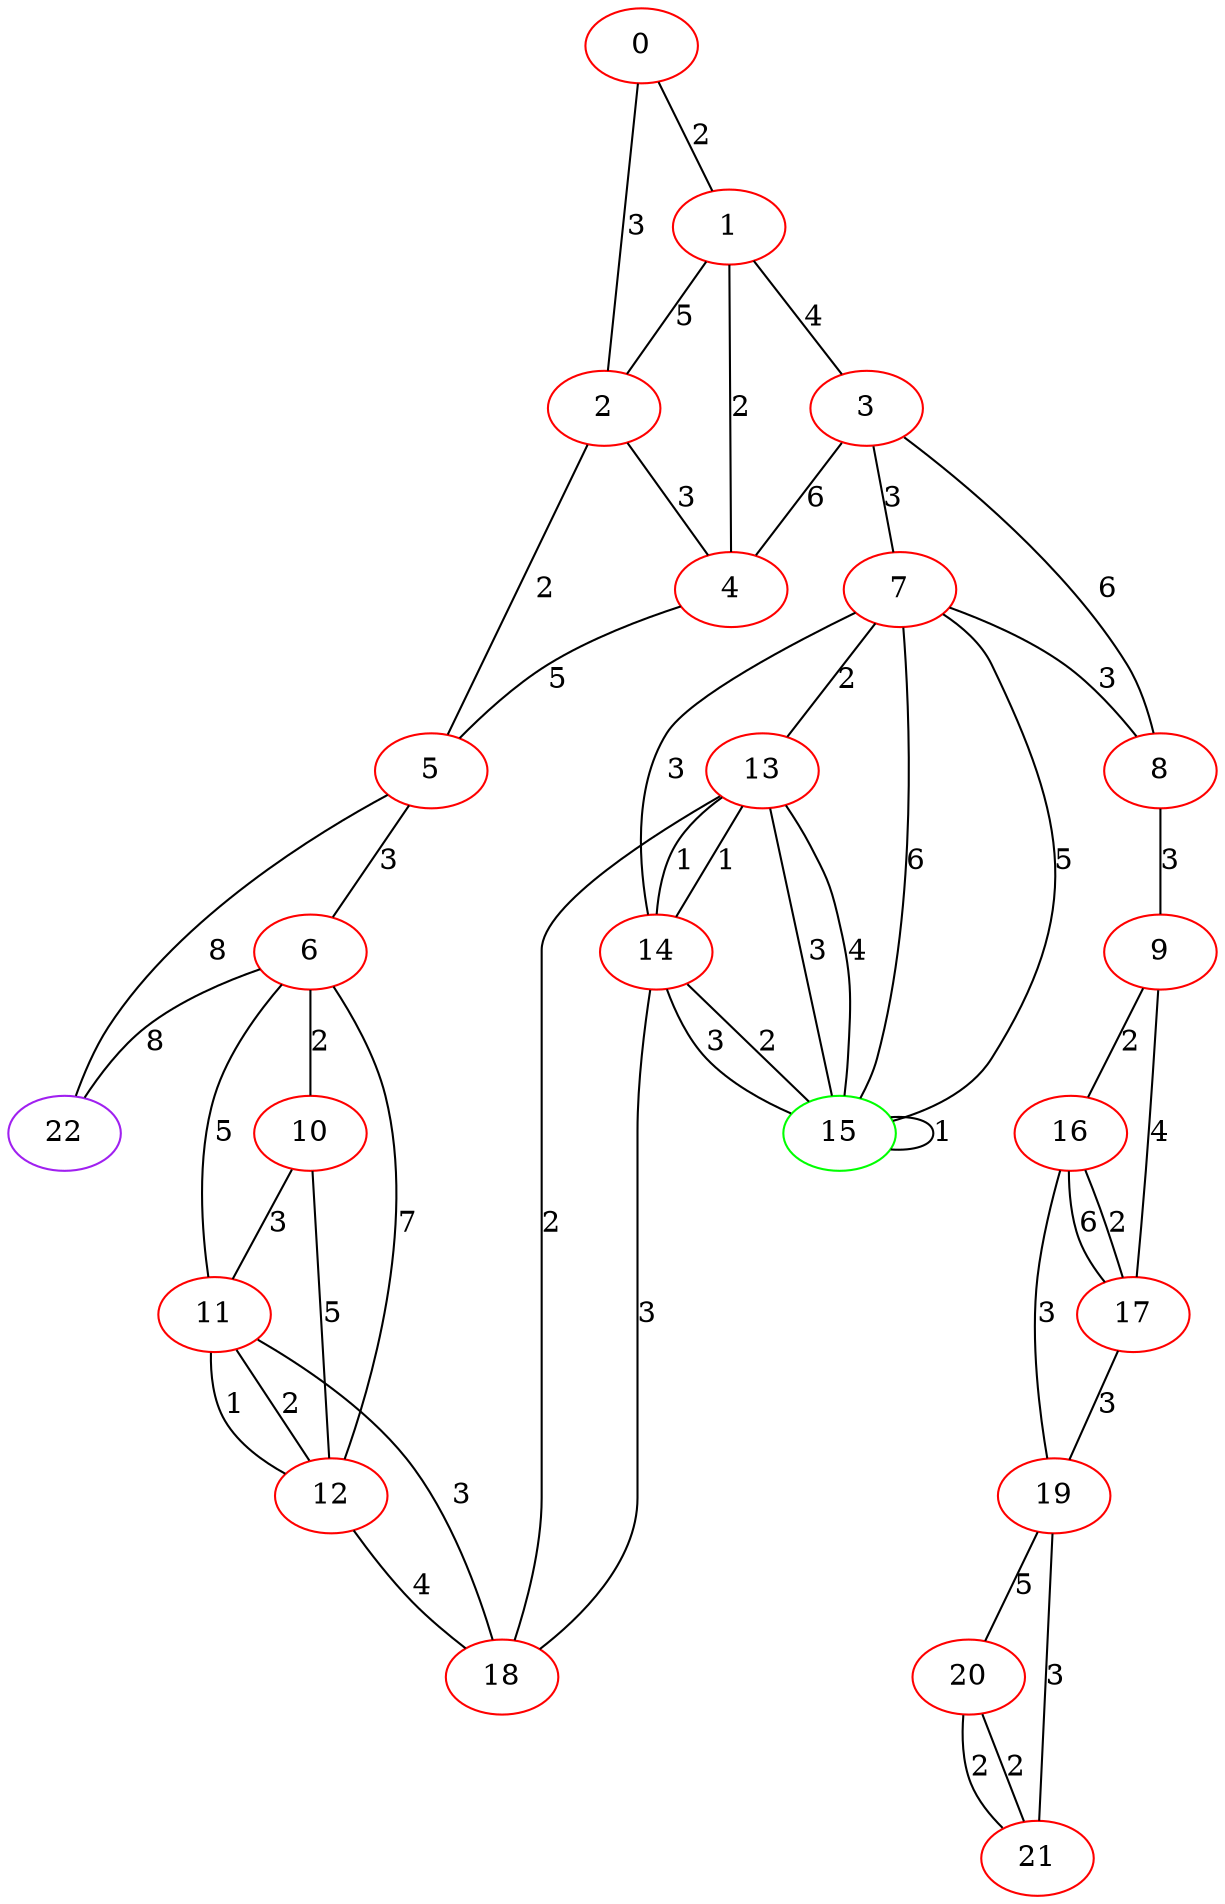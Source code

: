 graph "" {
0 [color=red, weight=1];
1 [color=red, weight=1];
2 [color=red, weight=1];
3 [color=red, weight=1];
4 [color=red, weight=1];
5 [color=red, weight=1];
6 [color=red, weight=1];
7 [color=red, weight=1];
8 [color=red, weight=1];
9 [color=red, weight=1];
10 [color=red, weight=1];
11 [color=red, weight=1];
12 [color=red, weight=1];
13 [color=red, weight=1];
14 [color=red, weight=1];
15 [color=green, weight=2];
16 [color=red, weight=1];
17 [color=red, weight=1];
18 [color=red, weight=1];
19 [color=red, weight=1];
20 [color=red, weight=1];
21 [color=red, weight=1];
22 [color=purple, weight=4];
0 -- 1  [key=0, label=2];
0 -- 2  [key=0, label=3];
1 -- 2  [key=0, label=5];
1 -- 3  [key=0, label=4];
1 -- 4  [key=0, label=2];
2 -- 4  [key=0, label=3];
2 -- 5  [key=0, label=2];
3 -- 8  [key=0, label=6];
3 -- 4  [key=0, label=6];
3 -- 7  [key=0, label=3];
4 -- 5  [key=0, label=5];
5 -- 22  [key=0, label=8];
5 -- 6  [key=0, label=3];
6 -- 10  [key=0, label=2];
6 -- 11  [key=0, label=5];
6 -- 12  [key=0, label=7];
6 -- 22  [key=0, label=8];
7 -- 8  [key=0, label=3];
7 -- 13  [key=0, label=2];
7 -- 14  [key=0, label=3];
7 -- 15  [key=0, label=5];
7 -- 15  [key=1, label=6];
8 -- 9  [key=0, label=3];
9 -- 16  [key=0, label=2];
9 -- 17  [key=0, label=4];
10 -- 11  [key=0, label=3];
10 -- 12  [key=0, label=5];
11 -- 18  [key=0, label=3];
11 -- 12  [key=0, label=1];
11 -- 12  [key=1, label=2];
12 -- 18  [key=0, label=4];
13 -- 18  [key=0, label=2];
13 -- 15  [key=0, label=3];
13 -- 15  [key=1, label=4];
13 -- 14  [key=0, label=1];
13 -- 14  [key=1, label=1];
14 -- 18  [key=0, label=3];
14 -- 15  [key=0, label=2];
14 -- 15  [key=1, label=3];
15 -- 15  [key=0, label=1];
16 -- 17  [key=0, label=6];
16 -- 17  [key=1, label=2];
16 -- 19  [key=0, label=3];
17 -- 19  [key=0, label=3];
19 -- 20  [key=0, label=5];
19 -- 21  [key=0, label=3];
20 -- 21  [key=0, label=2];
20 -- 21  [key=1, label=2];
}
